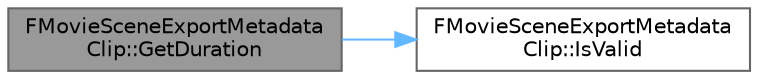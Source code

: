 digraph "FMovieSceneExportMetadataClip::GetDuration"
{
 // INTERACTIVE_SVG=YES
 // LATEX_PDF_SIZE
  bgcolor="transparent";
  edge [fontname=Helvetica,fontsize=10,labelfontname=Helvetica,labelfontsize=10];
  node [fontname=Helvetica,fontsize=10,shape=box,height=0.2,width=0.4];
  rankdir="LR";
  Node1 [id="Node000001",label="FMovieSceneExportMetadata\lClip::GetDuration",height=0.2,width=0.4,color="gray40", fillcolor="grey60", style="filled", fontcolor="black",tooltip=" "];
  Node1 -> Node2 [id="edge1_Node000001_Node000002",color="steelblue1",style="solid",tooltip=" "];
  Node2 [id="Node000002",label="FMovieSceneExportMetadata\lClip::IsValid",height=0.2,width=0.4,color="grey40", fillcolor="white", style="filled",URL="$da/dcd/structFMovieSceneExportMetadataClip.html#aa4f6fe341a22e9883c5e54abebc3e994",tooltip=" "];
}
